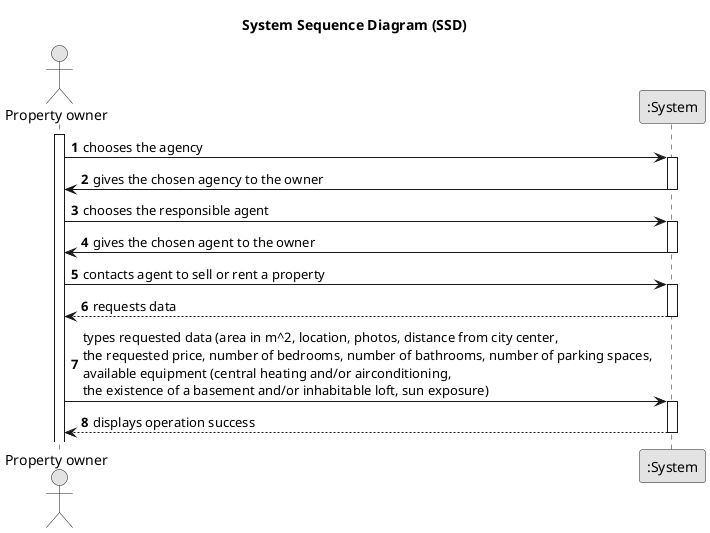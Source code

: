 @startuml
skinparam monochrome true
skinparam packageStyle rectangle
skinparam shadowing false

title System Sequence Diagram (SSD)

autonumber

actor "Property owner" as Owner
participant ":System" as sys

activate Owner

    Owner -> sys : chooses the agency
    activate sys

    sys -> Owner : gives the chosen agency to the owner
    deactivate sys

    Owner -> sys : chooses the responsible agent
    activate sys

    sys -> Owner : gives the chosen agent to the owner
    deactivate sys

    Owner -> sys : contacts agent to sell or rent a property
    activate sys

    sys --> Owner : requests data
    deactivate sys

    Owner -> sys :  types requested data (area in m^2, location, photos, distance from city center, \nthe requested price, number of bedrooms, number of bathrooms, number of parking spaces, \navailable equipment (central heating and/or airconditioning, \nthe existence of a basement and/or inhabitable loft, sun exposure)
    activate sys

    sys --> Owner : displays operation success
    deactivate sys

@enduml